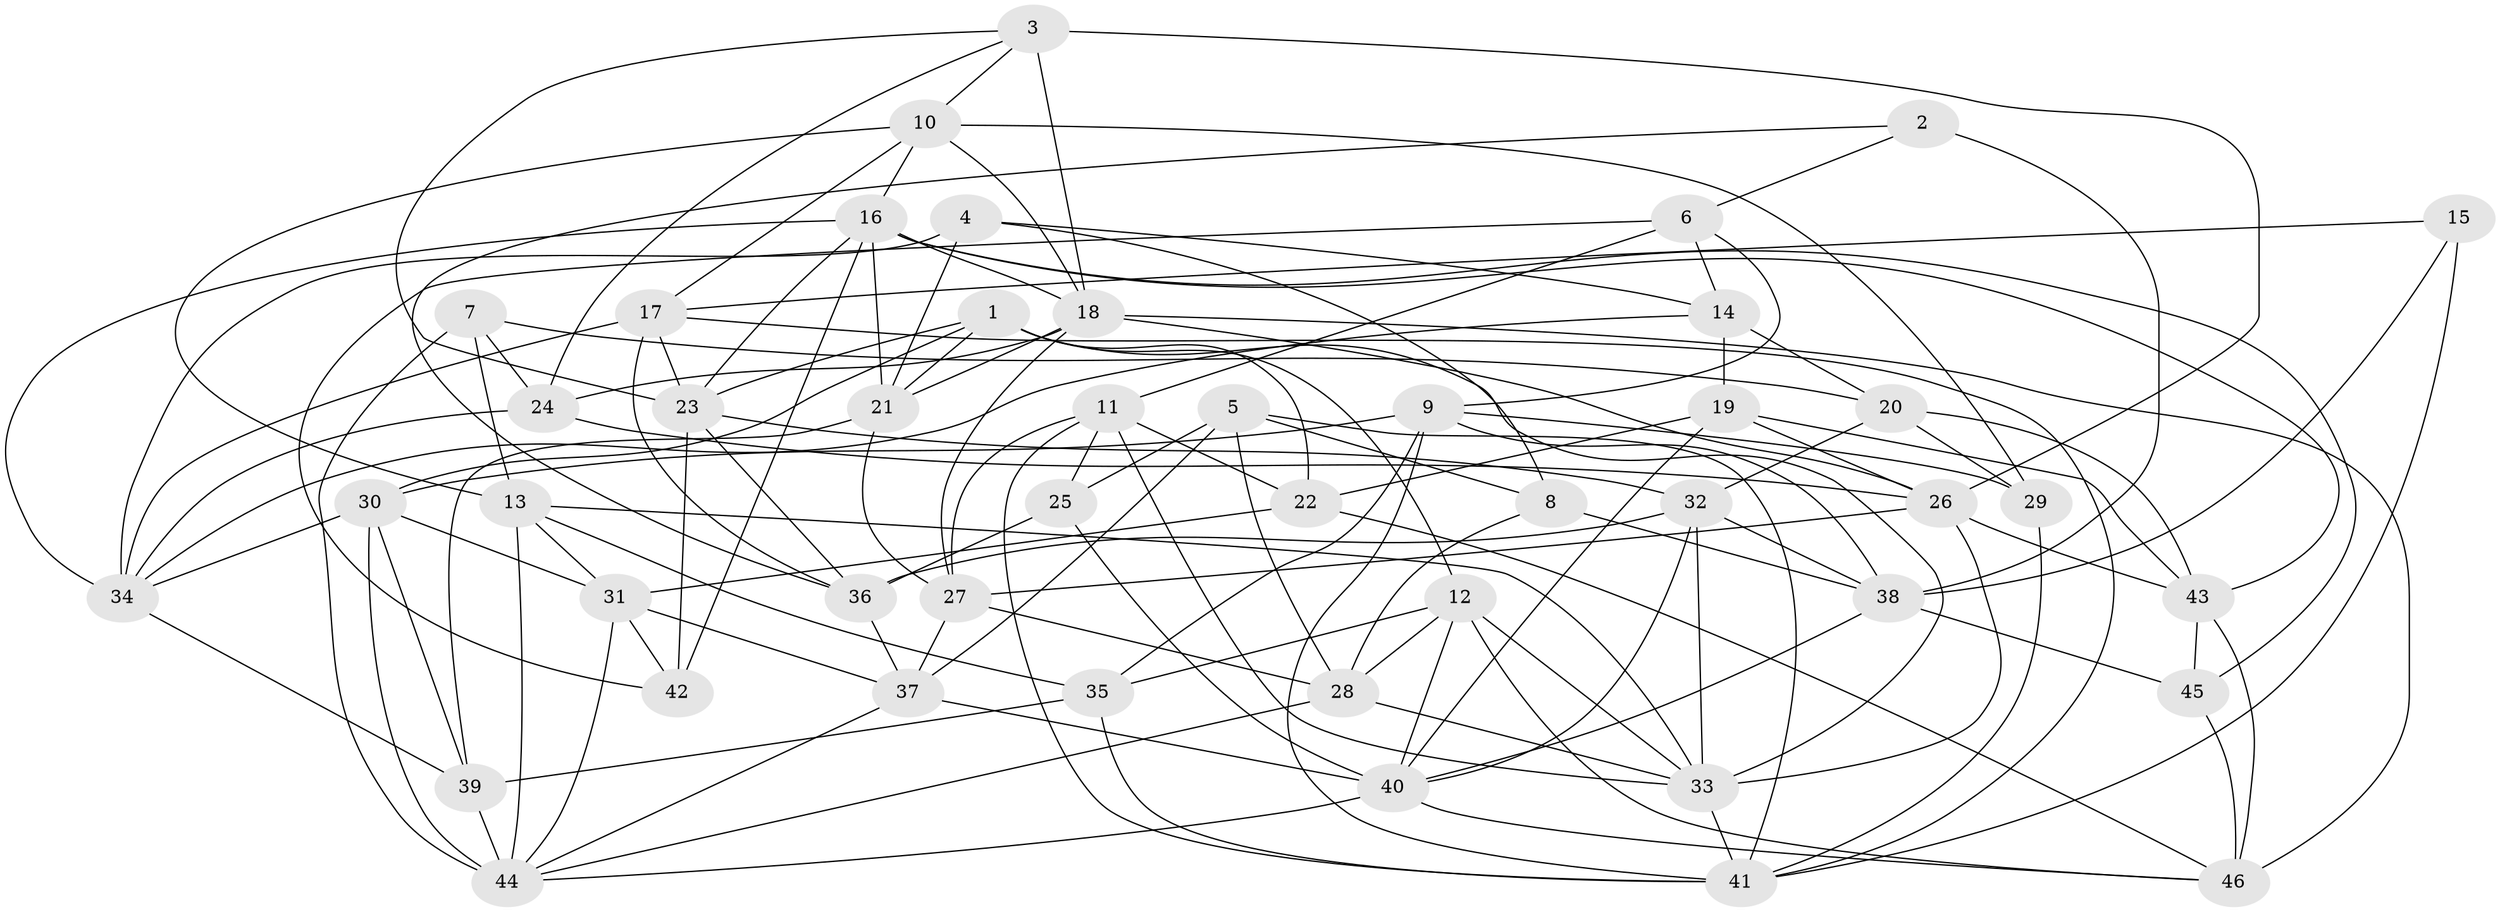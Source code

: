 // original degree distribution, {4: 1.0}
// Generated by graph-tools (version 1.1) at 2025/38/03/04/25 23:38:13]
// undirected, 46 vertices, 131 edges
graph export_dot {
  node [color=gray90,style=filled];
  1;
  2;
  3;
  4;
  5;
  6;
  7;
  8;
  9;
  10;
  11;
  12;
  13;
  14;
  15;
  16;
  17;
  18;
  19;
  20;
  21;
  22;
  23;
  24;
  25;
  26;
  27;
  28;
  29;
  30;
  31;
  32;
  33;
  34;
  35;
  36;
  37;
  38;
  39;
  40;
  41;
  42;
  43;
  44;
  45;
  46;
  1 -- 12 [weight=1.0];
  1 -- 21 [weight=1.0];
  1 -- 22 [weight=1.0];
  1 -- 23 [weight=1.0];
  1 -- 30 [weight=1.0];
  1 -- 33 [weight=1.0];
  2 -- 6 [weight=1.0];
  2 -- 36 [weight=1.0];
  2 -- 38 [weight=2.0];
  3 -- 10 [weight=1.0];
  3 -- 18 [weight=1.0];
  3 -- 23 [weight=1.0];
  3 -- 24 [weight=1.0];
  3 -- 26 [weight=2.0];
  4 -- 8 [weight=2.0];
  4 -- 14 [weight=1.0];
  4 -- 21 [weight=1.0];
  4 -- 34 [weight=2.0];
  5 -- 8 [weight=2.0];
  5 -- 25 [weight=1.0];
  5 -- 28 [weight=1.0];
  5 -- 37 [weight=1.0];
  5 -- 41 [weight=1.0];
  6 -- 9 [weight=1.0];
  6 -- 11 [weight=1.0];
  6 -- 14 [weight=1.0];
  6 -- 42 [weight=2.0];
  7 -- 13 [weight=1.0];
  7 -- 20 [weight=1.0];
  7 -- 24 [weight=2.0];
  7 -- 44 [weight=2.0];
  8 -- 28 [weight=1.0];
  8 -- 38 [weight=1.0];
  9 -- 29 [weight=1.0];
  9 -- 30 [weight=1.0];
  9 -- 35 [weight=1.0];
  9 -- 38 [weight=1.0];
  9 -- 41 [weight=1.0];
  10 -- 13 [weight=1.0];
  10 -- 16 [weight=2.0];
  10 -- 17 [weight=1.0];
  10 -- 18 [weight=1.0];
  10 -- 29 [weight=2.0];
  11 -- 22 [weight=1.0];
  11 -- 25 [weight=1.0];
  11 -- 27 [weight=1.0];
  11 -- 33 [weight=1.0];
  11 -- 41 [weight=1.0];
  12 -- 28 [weight=1.0];
  12 -- 33 [weight=1.0];
  12 -- 35 [weight=1.0];
  12 -- 40 [weight=1.0];
  12 -- 46 [weight=1.0];
  13 -- 31 [weight=1.0];
  13 -- 33 [weight=1.0];
  13 -- 35 [weight=1.0];
  13 -- 44 [weight=1.0];
  14 -- 19 [weight=2.0];
  14 -- 20 [weight=1.0];
  14 -- 34 [weight=1.0];
  15 -- 17 [weight=1.0];
  15 -- 38 [weight=1.0];
  15 -- 41 [weight=2.0];
  16 -- 18 [weight=1.0];
  16 -- 21 [weight=2.0];
  16 -- 23 [weight=1.0];
  16 -- 34 [weight=1.0];
  16 -- 42 [weight=1.0];
  16 -- 43 [weight=1.0];
  16 -- 45 [weight=1.0];
  17 -- 23 [weight=1.0];
  17 -- 34 [weight=1.0];
  17 -- 36 [weight=1.0];
  17 -- 41 [weight=1.0];
  18 -- 21 [weight=2.0];
  18 -- 24 [weight=1.0];
  18 -- 26 [weight=1.0];
  18 -- 27 [weight=1.0];
  18 -- 46 [weight=2.0];
  19 -- 22 [weight=1.0];
  19 -- 26 [weight=1.0];
  19 -- 40 [weight=1.0];
  19 -- 43 [weight=1.0];
  20 -- 29 [weight=2.0];
  20 -- 32 [weight=1.0];
  20 -- 43 [weight=1.0];
  21 -- 27 [weight=1.0];
  21 -- 39 [weight=1.0];
  22 -- 31 [weight=1.0];
  22 -- 46 [weight=2.0];
  23 -- 32 [weight=1.0];
  23 -- 36 [weight=1.0];
  23 -- 42 [weight=2.0];
  24 -- 26 [weight=1.0];
  24 -- 34 [weight=1.0];
  25 -- 36 [weight=1.0];
  25 -- 40 [weight=1.0];
  26 -- 27 [weight=1.0];
  26 -- 33 [weight=1.0];
  26 -- 43 [weight=1.0];
  27 -- 28 [weight=1.0];
  27 -- 37 [weight=1.0];
  28 -- 33 [weight=1.0];
  28 -- 44 [weight=1.0];
  29 -- 41 [weight=1.0];
  30 -- 31 [weight=1.0];
  30 -- 34 [weight=1.0];
  30 -- 39 [weight=1.0];
  30 -- 44 [weight=1.0];
  31 -- 37 [weight=1.0];
  31 -- 42 [weight=1.0];
  31 -- 44 [weight=1.0];
  32 -- 33 [weight=1.0];
  32 -- 36 [weight=1.0];
  32 -- 38 [weight=1.0];
  32 -- 40 [weight=1.0];
  33 -- 41 [weight=1.0];
  34 -- 39 [weight=1.0];
  35 -- 39 [weight=1.0];
  35 -- 41 [weight=2.0];
  36 -- 37 [weight=1.0];
  37 -- 40 [weight=1.0];
  37 -- 44 [weight=1.0];
  38 -- 40 [weight=1.0];
  38 -- 45 [weight=3.0];
  39 -- 44 [weight=2.0];
  40 -- 44 [weight=1.0];
  40 -- 46 [weight=1.0];
  43 -- 45 [weight=1.0];
  43 -- 46 [weight=1.0];
  45 -- 46 [weight=1.0];
}
